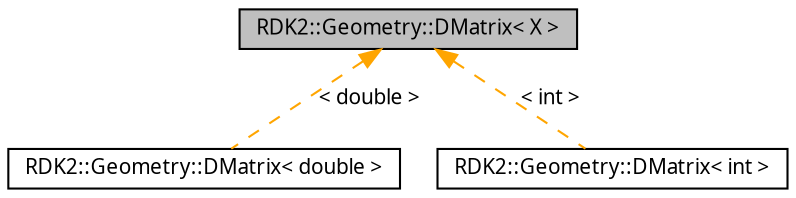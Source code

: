 digraph G
{
  edge [fontname="FreeSans.ttf",fontsize=10,labelfontname="FreeSans.ttf",labelfontsize=10];
  node [fontname="FreeSans.ttf",fontsize=10,shape=record];
  Node1 [label="RDK2::Geometry::DMatrix\< X \>",height=0.2,width=0.4,color="black", fillcolor="grey75", style="filled" fontcolor="black"];
  Node1 -> Node2 [dir=back,color="orange",fontsize=10,style="dashed",label="\< double \>",fontname="FreeSans.ttf"];
  Node2 [label="RDK2::Geometry::DMatrix\< double \>",height=0.2,width=0.4,color="black", fillcolor="white", style="filled",URL="$class_r_d_k2_1_1_geometry_1_1_d_matrix.html"];
  Node1 -> Node3 [dir=back,color="orange",fontsize=10,style="dashed",label="\< int \>",fontname="FreeSans.ttf"];
  Node3 [label="RDK2::Geometry::DMatrix\< int \>",height=0.2,width=0.4,color="black", fillcolor="white", style="filled",URL="$class_r_d_k2_1_1_geometry_1_1_d_matrix.html"];
}
